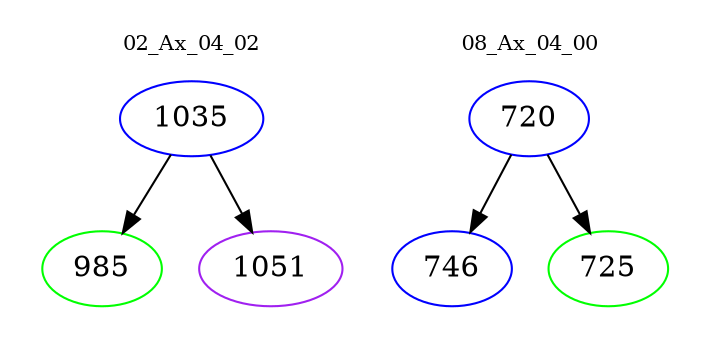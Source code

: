 digraph{
subgraph cluster_0 {
color = white
label = "02_Ax_04_02";
fontsize=10;
T0_1035 [label="1035", color="blue"]
T0_1035 -> T0_985 [color="black"]
T0_985 [label="985", color="green"]
T0_1035 -> T0_1051 [color="black"]
T0_1051 [label="1051", color="purple"]
}
subgraph cluster_1 {
color = white
label = "08_Ax_04_00";
fontsize=10;
T1_720 [label="720", color="blue"]
T1_720 -> T1_746 [color="black"]
T1_746 [label="746", color="blue"]
T1_720 -> T1_725 [color="black"]
T1_725 [label="725", color="green"]
}
}

